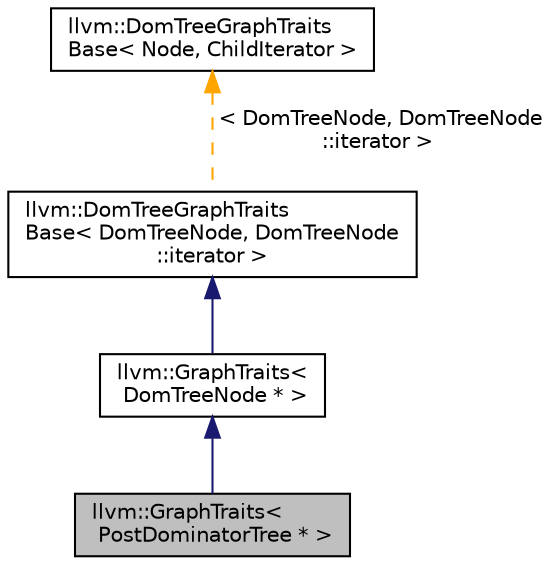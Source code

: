 digraph "llvm::GraphTraits&lt; PostDominatorTree * &gt;"
{
 // LATEX_PDF_SIZE
  bgcolor="transparent";
  edge [fontname="Helvetica",fontsize="10",labelfontname="Helvetica",labelfontsize="10"];
  node [fontname="Helvetica",fontsize="10",shape="box"];
  Node1 [label="llvm::GraphTraits\<\l PostDominatorTree * \>",height=0.2,width=0.4,color="black", fillcolor="grey75", style="filled", fontcolor="black",tooltip=" "];
  Node2 -> Node1 [dir="back",color="midnightblue",fontsize="10",style="solid",fontname="Helvetica"];
  Node2 [label="llvm::GraphTraits\<\l DomTreeNode * \>",height=0.2,width=0.4,color="black",URL="$structllvm_1_1GraphTraits_3_01DomTreeNode_01_5_01_4.html",tooltip=" "];
  Node3 -> Node2 [dir="back",color="midnightblue",fontsize="10",style="solid",fontname="Helvetica"];
  Node3 [label="llvm::DomTreeGraphTraits\lBase\< DomTreeNode, DomTreeNode\l::iterator \>",height=0.2,width=0.4,color="black",URL="$structllvm_1_1DomTreeGraphTraitsBase.html",tooltip=" "];
  Node4 -> Node3 [dir="back",color="orange",fontsize="10",style="dashed",label=" \< DomTreeNode, DomTreeNode\l::iterator \>" ,fontname="Helvetica"];
  Node4 [label="llvm::DomTreeGraphTraits\lBase\< Node, ChildIterator \>",height=0.2,width=0.4,color="black",URL="$structllvm_1_1DomTreeGraphTraitsBase.html",tooltip=" "];
}
